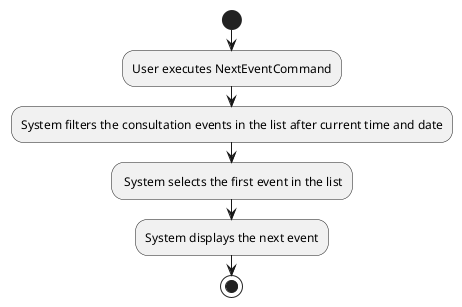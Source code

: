 @startuml
start
:User executes NextEventCommand;

'Since the beta syntax does not support placing the condition outside the
'diamond we place it as the true branch instead.

    :System filters the consultation events in the list after current time and date;
    : System selects the first event in the list;
    :System displays the next event;

stop
@enduml

